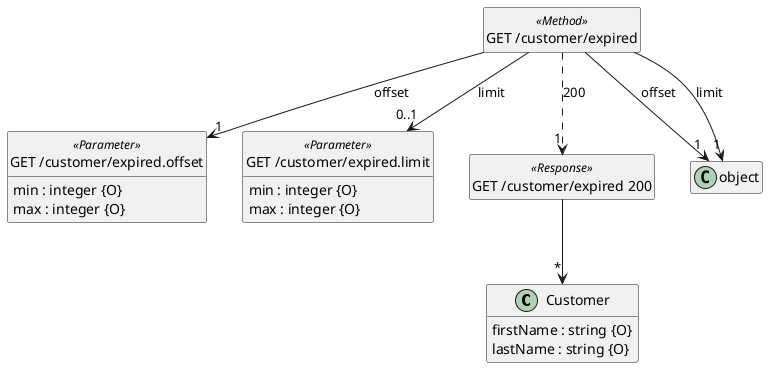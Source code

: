 @startuml
hide <<Method>> circle
hide <<Response>> circle
hide <<Parameter>> circle
hide empty methods
hide empty fields
set namespaceSeparator none

class "Customer" {
  firstName : string {O}
  lastName : string {O}
}

class "GET /customer/expired" <<Method>> {
}

class "GET /customer/expired.offset" <<Parameter>> {
  min : integer {O}
  max : integer {O}
}

class "GET /customer/expired.limit" <<Parameter>> {
  min : integer {O}
  max : integer {O}
}

class "GET /customer/expired 200" <<Response>> {
}

"GET /customer/expired" --> "1" "GET /customer/expired.offset"  :  "offset"

"GET /customer/expired" --> "1" "object"  :  "offset"

"GET /customer/expired" --> "0..1" "GET /customer/expired.limit"  :  "limit"

"GET /customer/expired" --> "1" "object"  :  "limit"

"GET /customer/expired 200" --> "*" "Customer"

"GET /customer/expired" ..> "1" "GET /customer/expired 200"  :  "200"

@enduml